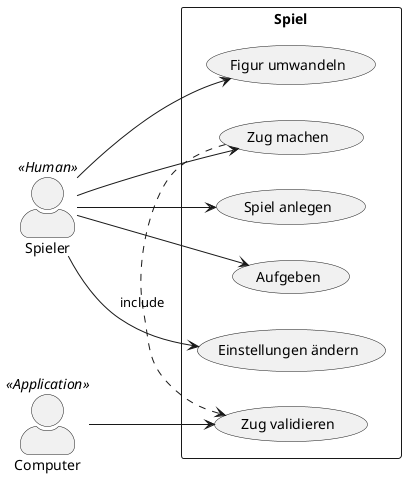 @startuml

left to right direction

'Actors

skinparam actorStyle awesome
:Spieler: as sp << Human >>
:Computer: as pc << Application >>


'System
rectangle Spiel {

'Usecases
(Spiel anlegen) as newGame
(Aufgeben) as giveUp
(Zug machen) as move
(Zug validieren) as validate
(Einstellungen ändern) as settings
(Figur umwandeln) as fchange

}

'associations player
sp --> newGame
sp --> giveUp
sp --> move
sp --> settings
sp --> fchange

'associations computer
pc --> validate

'includes
move .> validate :include


@enduml

